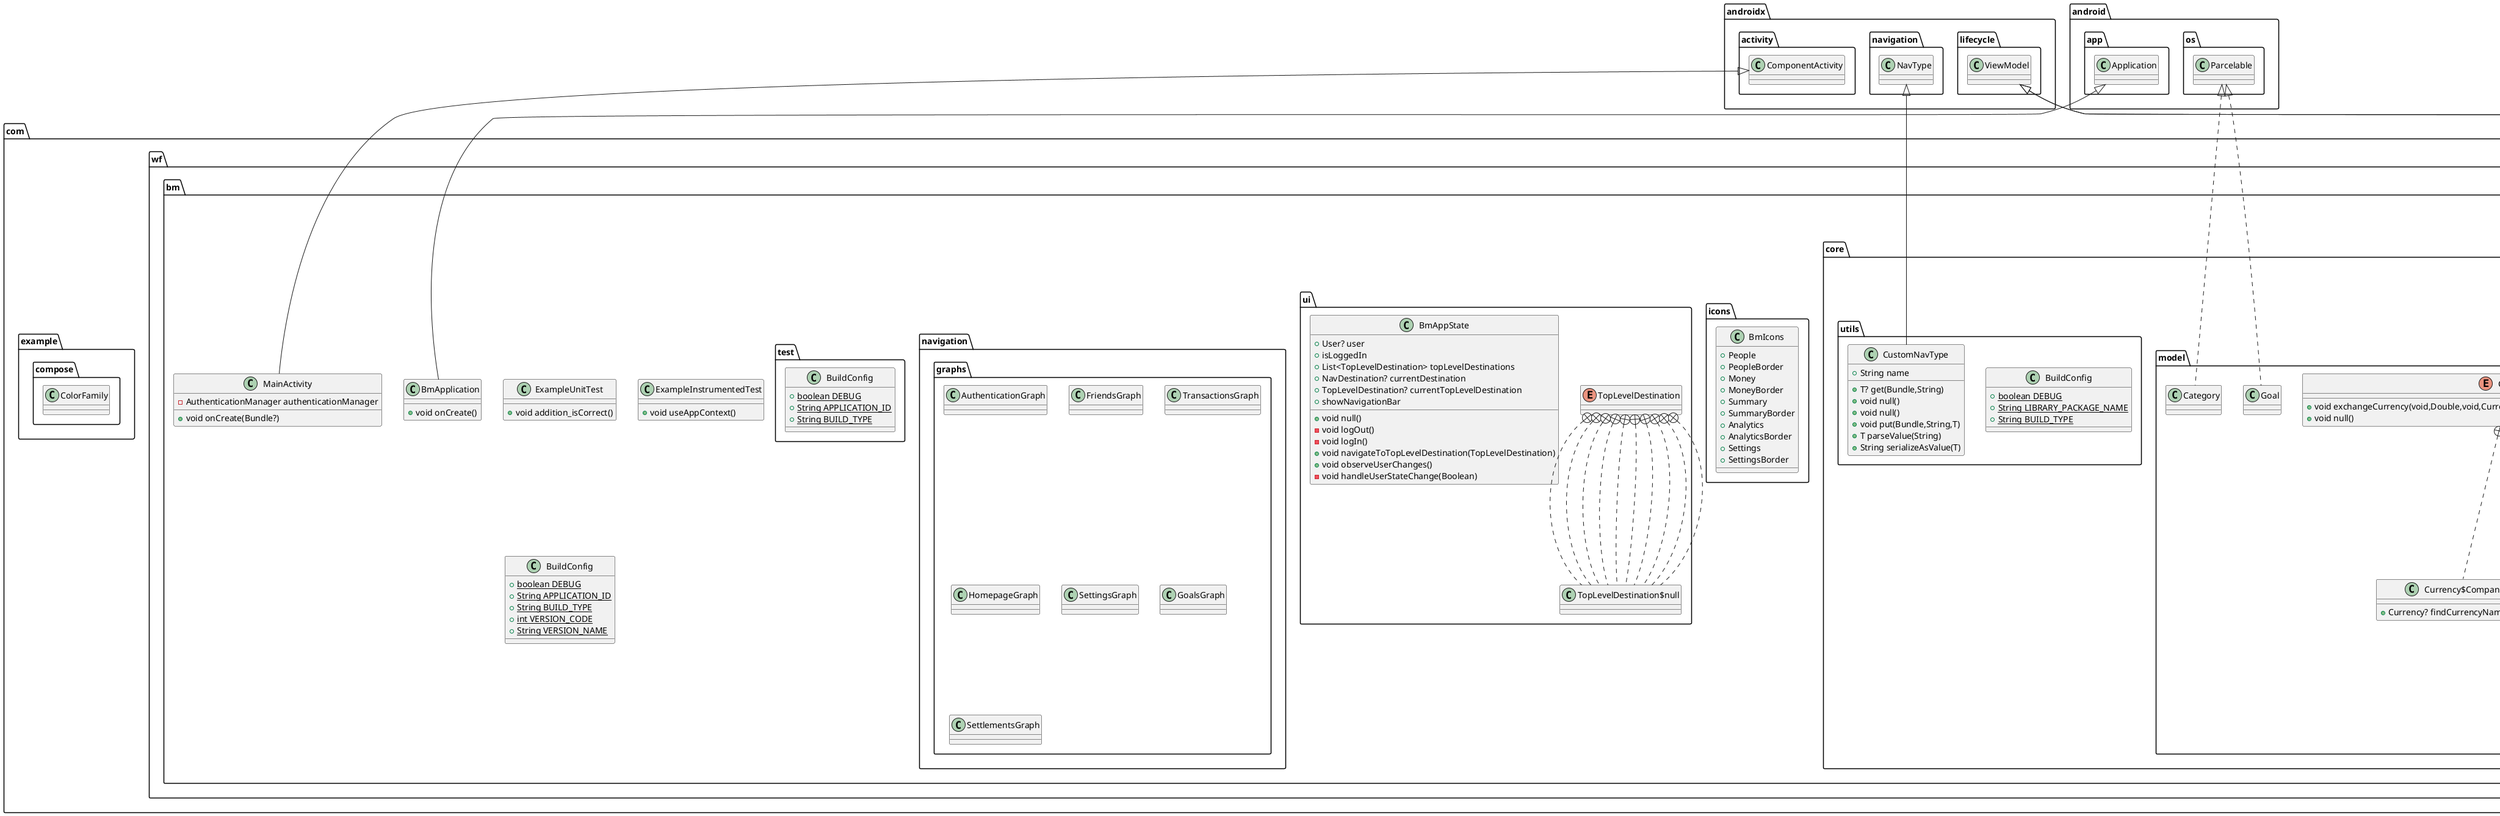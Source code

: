 @startuml
class com.wf.bm.feature.friends.BuildConfig {
+ {static} boolean DEBUG
+ {static} String LIBRARY_PACKAGE_NAME
+ {static} String BUILD_TYPE
}

class com.wf.bm.core.designsystem.components.BmNavigationSuiteScope {
+ void item(void,Modifier,void,Boolean,void,() -> Unit,void,@Composable () -> Unit,void,@Composable () -> Unit,void,@Composable (() -> Unit)?,void)
+ void null()
}

class com.wf.bm.core.designsystem.components.BmNavigationDefaults {
+ void navigationContentColor()
+ void navigationSelectedItemColor()
+ void navigationIndicatorColor()
}

class com.wf.bm.feature.transactions.common.preview.SplitActions {
}
class com.wf.bm.feature.goals.main.navigation.GoalsScreen {
}
class com.wf.bm.MainActivity {
- AuthenticationManager authenticationManager
+ void onCreate(Bundle?)
}


class com.wf.bm.icons.BmIcons {
+  People
+  PeopleBorder
+  Money
+  MoneyBorder
+  Summary
+  SummaryBorder
+  Analytics
+  AnalyticsBorder
+  Settings
+  SettingsBorder
}

class com.wf.bm.ui.TopLevelDestination$null {
}
class com.wf.bm.ui.TopLevelDestination$null {
}
class com.wf.bm.ui.TopLevelDestination$null {
}
class com.wf.bm.ui.TopLevelDestination$null {
}
class com.wf.bm.ui.TopLevelDestination$null {
}
class com.wf.bm.ui.TopLevelDestination$null {
}
class com.wf.bm.ui.TopLevelDestination$null {
}
class com.wf.bm.ui.TopLevelDestination$null {
}
class com.wf.bm.ui.TopLevelDestination$null {
}
class com.wf.bm.ui.TopLevelDestination$null {
}
enum com.wf.bm.ui.TopLevelDestination {
}
class com.wf.bm.feature.settlements.history.navigation.SettlementsHistoryScreen {
}
interface com.wf.bm.core.data.repository.UserRepository {
+ User? authenticateUser(String,String)
+ List<User> findUsersByNickname(String)
+ List<User> findUsersByFullName(String)
+ User? findUserByEmail(String)
+ User? findUserByUsername(String)
+ void uploadAvatarForUser(User,File)
+ void sendPasswordResetEmailToUser(User)
+ Flow<UiEvent> registerUser(User,String)
+ void addFriendToUser(User,User)
+ void removeFriendFromUser(User,User)
+ void closeSettlementsBetweenUsers(User,User)
}

class com.wf.bm.feature.transactions.create.CreateTransactionViewModel {
}
class com.wf.bm.feature.transactions.create.CreateTransactionState {
}
class com.wf.bm.feature.authentication.BuildConfig {
+ {static} boolean DEBUG
+ {static} String LIBRARY_PACKAGE_NAME
+ {static} String BUILD_TYPE
}

class com.wf.bm.feature.friends.details.navigation.FriendDetailsScreen {
}
class com.wf.bm.core.utils.BuildConfig {
+ {static} boolean DEBUG
+ {static} String LIBRARY_PACKAGE_NAME
+ {static} String BUILD_TYPE
}

class com.wf.bm.core.model.Wallet {
}
class com.wf.bm.feature.homepage.analytics.piechart.PieChartData {
}
class com.wf.bm.feature.settlements.main.SettlementsViewModel {
}
class com.wf.bm.feature.settlements.main.SettlementsState {
+ Int notificationsCount
+ List<Settlement> settlements
+ void null()
}


class com.wf.bm.feature.authentication.registration_complete.navigation.RegistrationCompleteScreen {
}
class com.wf.bm.core.designsystem.BuildConfig {
+ {static} boolean DEBUG
+ {static} String LIBRARY_PACKAGE_NAME
+ {static} String BUILD_TYPE
}

class com.wf.bm.feature.transactions.BuildConfig {
+ {static} boolean DEBUG
+ {static} String LIBRARY_PACKAGE_NAME
+ {static} String BUILD_TYPE
}

class com.wf.bm.feature.transactions.edit.EditTransactionViewModel {
}
class com.wf.bm.feature.transactions.edit.EditTransactionState {
}
class com.wf.bm.feature.transactions.main.TransactionsViewModel {
}
class com.wf.bm.feature.transactions.main.TransactionsState {
+ List<Transaction> transactions
}

class com.wf.bm.feature.settlements.main.navigation.SettlementsScreen {
}
class com.wf.bm.navigation.graphs.AuthenticationGraph {
}
class com.wf.bm.feature.transactions.common.preview.SplitState {
}
class com.wf.bm.navigation.graphs.FriendsGraph {
}
class com.wf.bm.core.data.repository.BackendUserRepository {
+ User? authenticateUser(String,String)
+ List<User> findUsersByNickname(String)
+ List<User> findUsersByFullName(String)
+ User? findUserByEmail(String)
+ User? findUserByUsername(String)
+ void uploadAvatarForUser(User,File)
+ void sendPasswordResetEmailToUser(User)
+ Flow<UiEvent> registerUser(User,String)
+ void addFriendToUser(User,User)
+ void removeFriendFromUser(User,User)
+ void closeSettlementsBetweenUsers(User,User)
}

class com.wf.bm.feature.authentication.forgot_password.navigation.ForgotPasswordScreen {
}
class com.wf.bm.navigation.graphs.TransactionsGraph {
}
class com.wf.bm.feature.homepage.BuildConfig {
+ {static} boolean DEBUG
+ {static} String LIBRARY_PACKAGE_NAME
+ {static} String BUILD_TYPE
}

class com.wf.bm.core.model.User {
}
class com.example.compose.ColorFamily {
}
interface com.wf.bm.core.data.util.AuthenticationManager {
+ Flow<Boolean> isLoggedIn
+ User? user
+ Flow<UiEvent> signIn(String,String)
+ void logOut()
+ void observeCurrentUser((User?) -> Unit)
}


class com.wf.bm.core.data.util.AuthenticationManagerImpl {
-  _user
- StateFlow<User?> userStateFlow
+ Flow<Boolean> isLoggedIn
+ User? user
+ Flow<UiEvent> signIn(String,String)
+ void logOut()
+ void observeCurrentUser((User?) -> Unit)
}


class com.wf.bm.feature.goals.create.navigation.CreateGoalScreen {
}
class com.wf.bm.feature.transactions.details.TransactionDetailsViewModel {
}
class com.wf.bm.feature.transactions.details.TransactionDetailsState {
}
class com.wf.bm.ExampleUnitTest {
+ void addition_isCorrect()
}

class com.wf.bm.feature.friends.details.FriendDetailsViewModel {
}
class com.wf.bm.feature.friends.details.FriendDetailsState {
}
class com.wf.bm.feature.settings.SettingsViewModel {
}
class com.wf.bm.feature.settings.SettingsState {
}
class com.wf.bm.feature.transactions.main.navigation.TransactionsScreen {
}
class com.wf.bm.core.data.util.UiEvent$Success {
}
class com.wf.bm.core.data.util.UiEvent$Error {
}
class com.wf.bm.core.data.util.UiEvent$Loading {
}
class com.wf.bm.core.data.util.UiEvent {
}
class com.wf.bm.feature.transactions.test.BuildConfig {
+ {static} boolean DEBUG
+ {static} String APPLICATION_ID
+ {static} String BUILD_TYPE
}

class com.wf.bm.core.data.repository.SettingsRepositoryImpl {
+ Flow<Currency> getPreferredCurrency()
+ Flow<String> getLanguage()
+ Flow<Boolean> getIsDarkTheme()
+ void setPreferredCurrency(Currency)
+ void setLanguage(String)
+ void setIsDarkTheme(Boolean)
}

class com.wf.bm.feature.authentication.sign_in.SignInViewModel {
}
class com.wf.bm.feature.authentication.sign_in.SignInState {
}
class com.wf.bm.feature.settlements.BuildConfig {
+ {static} boolean DEBUG
+ {static} String LIBRARY_PACKAGE_NAME
+ {static} String BUILD_TYPE
}

class com.wf.bm.feature.goals.BuildConfig {
+ {static} boolean DEBUG
+ {static} String LIBRARY_PACKAGE_NAME
+ {static} String BUILD_TYPE
}

class com.wf.bm.feature.authentication.sign_in.navigation.SignInScreen {
}
class com.wf.bm.core.model.RepetitionPeriods$Companion {
+ RepetitionPeriods? findRepetitionPeriodFromRes(Int)
}

enum com.wf.bm.core.model.RepetitionPeriods {
}
class com.wf.bm.core.model.RecurringPayment {
}
enum com.wf.bm.core.model.RecurringPaymentStatus {
}
class com.wf.bm.core.model.Settlement {
}
enum com.wf.bm.core.model.SettlementStatus {
}
class com.wf.bm.feature.authentication.registration.RegistrationViewModel {
}
class com.wf.bm.feature.authentication.registration.RegistrationState {
}
class com.wf.bm.core.model.TransactionSimple {
}
class com.wf.bm.feature.homepage.navigation.HomepageScreen {
}
class com.wf.bm.feature.authentication.test.BuildConfig {
+ {static} boolean DEBUG
+ {static} String APPLICATION_ID
+ {static} String BUILD_TYPE
}

class com.wf.bm.feature.friends.main.navigation.FriendsScreen {
}
class com.wf.bm.core.utils.CustomNavType {
+ String name
+ T? get(Bundle,String)
+ void null()
+ void null()
+ void put(Bundle,String,T)
+ T parseValue(String)
+ String serializeAsValue(T)
}


class com.wf.bm.core.data.repository.GoalsRepositoryImpl {
+ void createGoalForUser(User,Goal)
+ void updateGoalForUser(User,Goal)
+ void deleteGoalForUser(User,Goal)
}

interface com.wf.bm.core.data.repository.WalletRepository {
+ List<Wallet> getWallets()
}

class com.wf.bm.core.model.TextInputModel {
}
class com.wf.bm.feature.settlements.create.friend_selection.FriendSelectionDialogViewModel {
}
class com.wf.bm.feature.settlements.create.friend_selection.FriendSelectionDialogState {
}
class com.wf.bm.feature.settlements.create.friend_selection.FriendSelectionDialogActions {
}
class com.wf.bm.core.model.SettlementNotification {
}
class com.wf.bm.feature.authentication.registration.navigation.RegistrationScreen {
}
class com.wf.bm.feature.transactions.edit.navigation.EditTransactionScreen {
}
class com.wf.bm.feature.settlements.notifications.SettlementsNotificationsViewModel {
}
class com.wf.bm.feature.settlements.notifications.SettlementsNotificationsState {
+ List<Settlement> settlements
}

class com.wf.bm.ExampleInstrumentedTest {
+ void useAppContext()
}

class com.wf.bm.core.data.repository.SettlementsRepositoryImpl {
+ void createSettlementForUser(Settlement,User)
+ void deleteSettlementForUser(Settlement,User)
+ void updateSettlementForUser(Settlement,User)
}

class com.wf.bm.core.data.repository.WalletRepositoryImpl {
+ List<Wallet> getWallets()
}

class com.wf.bm.feature.authentication.email_sent.navigation.EmailSentScreen {
}
class com.wf.bm.core.model.Currency$Companion {
+ Currency? findCurrencyNameRes(Int)
}

enum com.wf.bm.core.model.Currency {
+ void exchangeCurrency(void,Double,void,Currency,void,Map<Currency, Map<Currency, Double>>)
+ void null()
}

interface com.wf.bm.core.data.repository.TransactionsRepository {
+ void createTransactionForUser(User,Transaction)
+ void updateTransactionForUser(User,Transaction)
+ void deleteTransactionForUser(User,Transaction)
+ void observeTransaction(Transaction,(Transaction) -> Unit)
}

class com.wf.bm.feature.authentication.forgot_password.ForgotPasswordViewModel {
}
class com.wf.bm.feature.authentication.forgot_password.ForgotPasswordState {
}
class com.wf.bm.feature.settings.BuildConfig {
+ {static} boolean DEBUG
+ {static} String LIBRARY_PACKAGE_NAME
+ {static} String BUILD_TYPE
}

class com.wf.bm.navigation.graphs.HomepageGraph {
}
class com.wf.bm.feature.goals.create.CreateGoalViewModel {
}
class com.wf.bm.feature.goals.create.CreateGoalState {
}
class com.wf.bm.core.designsystem.test.BuildConfig {
+ {static} boolean DEBUG
+ {static} String APPLICATION_ID
+ {static} String BUILD_TYPE
}

class com.wf.bm.navigation.graphs.SettingsGraph {
}
interface com.wf.bm.core.data.repository.GoalsRepository {
+ void createGoalForUser(User,Goal)
+ void updateGoalForUser(User,Goal)
+ void deleteGoalForUser(User,Goal)
}

class com.wf.bm.test.BuildConfig {
+ {static} boolean DEBUG
+ {static} String APPLICATION_ID
+ {static} String BUILD_TYPE
}

class com.wf.bm.feature.settlements.details.SettlementDetailsViewModel {
-  _settlementDetailsState
+ StateFlow<SettlementDetailsState> state
+ void setSettlement(Settlement)
+ void deleteSettlement()
}


class com.wf.bm.feature.settlements.details.SettlementDetailsState {
}
class com.wf.bm.feature.settlements.notifications.navigation.SettlementsNotificationsScreen {
}
class com.wf.bm.feature.settlements.details.navigation.SettlementDetailsScreen {
}
interface com.wf.bm.core.data.repository.SettlementsRepository {
+ void createSettlementForUser(Settlement,User)
+ void deleteSettlementForUser(Settlement,User)
+ void updateSettlementForUser(Settlement,User)
}

class com.wf.bm.core.data.repository.TransactionsRepositoryImpl {
+ void createTransactionForUser(User,Transaction)
+ void updateTransactionForUser(User,Transaction)
+ void deleteTransactionForUser(User,Transaction)
+ void observeTransaction(Transaction,(Transaction) -> Unit)
}

class com.wf.bm.ui.BmAppState {
+ User? user
+  isLoggedIn
+ List<TopLevelDestination> topLevelDestinations
+ NavDestination? currentDestination
+ TopLevelDestination? currentTopLevelDestination
+  showNavigationBar
+ void null()
- void logOut()
- void logIn()
+ void navigateToTopLevelDestination(TopLevelDestination)
+ void observeUserChanges()
- void handleUserStateChange(Boolean)
}


class com.wf.bm.feature.transactions.create.split.friends_selection.FriendsSelectionDialogViewModel {
}
class com.wf.bm.feature.transactions.create.split.friends_selection.FriendsSelectionDialogState {
}
class com.wf.bm.feature.transactions.create.split.friends_selection.FriendsSelectionDialogActions {
}
class com.wf.bm.navigation.graphs.GoalsGraph {
}
class com.wf.bm.feature.transactions.details.navigation.TransactionDetailsScreen {
}
class com.wf.bm.feature.settings.navigation.SettingsScreen {
}
class com.wf.bm.feature.settlements.create.navigation.CreateSettlementScreen {
}
class com.wf.bm.feature.homepage.HomepageViewModel {
}
class com.wf.bm.feature.homepage.HomepageState {
+ List<Goal> goals
+ List<Transaction> expenses
+ void null()
}


class com.wf.bm.feature.friends.main.FriendsViewModel {
}
class com.wf.bm.feature.friends.main.FriendsState {
}
class com.wf.bm.BuildConfig {
+ {static} boolean DEBUG
+ {static} String APPLICATION_ID
+ {static} String BUILD_TYPE
+ {static} int VERSION_CODE
+ {static} String VERSION_NAME
}

class com.wf.bm.feature.settlements.history.SettlementsHistoryViewModel {
}
class com.wf.bm.feature.settlements.history.SettlementsState {
+ Int notificationsCount
+ List<Settlement> settlements
}

class com.wf.bm.BmApplication {
+ void onCreate()
}

class com.wf.bm.feature.friends.test.BuildConfig {
+ {static} boolean DEBUG
+ {static} String APPLICATION_ID
+ {static} String BUILD_TYPE
}

class com.wf.bm.feature.goals.main.GoalsViewModel {
}
class com.wf.bm.feature.goals.main.GoalsState {
+ List<Goal> goals
}

class com.wf.bm.feature.settlements.main.filter.FilterDialogViewModel {
-  _state
+ StateFlow<FilterDialogState> state
+ void setSearchQuery(String)
+ void addFriend(User)
+ void removeFriend(User)
+ void setDebtChecked(Boolean)
+ void setLoanChecked(Boolean)
+ void setDialogVisibility(Boolean)
+ void submit()
+ void onDismissRequest()
- void filterSuggestedFriends()
+ void initialize(List<User>)
}


class com.wf.bm.feature.settlements.main.filter.FilterDialogState {
}
class com.wf.bm.feature.settlements.main.filter.FilterDialogActions {
}
class com.wf.bm.core.model.Goal {
}
enum com.wf.bm.core.model.GoalType {
}
class com.wf.bm.core.model.Transaction {
}
class com.wf.bm.core.model.RepeatableTransaction {
}
interface com.wf.bm.core.data.repository.SettingsRepository {
+ Flow<Currency> getPreferredCurrency()
+ Flow<String> getLanguage()
+ Flow<Boolean> getIsDarkTheme()
+ void setPreferredCurrency(Currency)
+ void setLanguage(String)
+ void setIsDarkTheme(Boolean)
}

class com.wf.bm.core.model.Category {
}
class com.wf.bm.core.data.repository.UserRepositoryImpl {
+ User? authenticateUser(String,String)
+ List<User> findUsersByNickname(String)
+ List<User> findUsersByFullName(String)
+ User? findUserByEmail(String)
+ User? findUserByUsername(String)
+ void uploadAvatarForUser(User,File)
+ void sendPasswordResetEmailToUser(User)
+ Flow<UiEvent> registerUser(User,String)
+ void addFriendToUser(User,User)
+ void removeFriendFromUser(User,User)
+ void closeSettlementsBetweenUsers(User,User)
}

class com.wf.bm.feature.settlements.create.CreateSettlementViewModel {
}
class com.wf.bm.feature.settlements.create.CreateSettlementState {
}
class com.wf.bm.feature.settlements.create.CreateSettlementActions {
}
class com.wf.bm.navigation.graphs.SettlementsGraph {
}


androidx.activity.ComponentActivity <|-- com.wf.bm.MainActivity
com.wf.bm.ui.TopLevelDestination +.. com.wf.bm.ui.TopLevelDestination$null
com.wf.bm.ui.TopLevelDestination +.. com.wf.bm.ui.TopLevelDestination$null
com.wf.bm.ui.TopLevelDestination +.. com.wf.bm.ui.TopLevelDestination$null
com.wf.bm.ui.TopLevelDestination +.. com.wf.bm.ui.TopLevelDestination$null
com.wf.bm.ui.TopLevelDestination +.. com.wf.bm.ui.TopLevelDestination$null
com.wf.bm.ui.TopLevelDestination +.. com.wf.bm.ui.TopLevelDestination$null
com.wf.bm.ui.TopLevelDestination +.. com.wf.bm.ui.TopLevelDestination$null
com.wf.bm.ui.TopLevelDestination +.. com.wf.bm.ui.TopLevelDestination$null
com.wf.bm.ui.TopLevelDestination +.. com.wf.bm.ui.TopLevelDestination$null
com.wf.bm.ui.TopLevelDestination +.. com.wf.bm.ui.TopLevelDestination$null
com.wf.bm.core.data.repository.UserRepository <|.. com.wf.bm.core.data.repository.BackendUserRepository
com.wf.bm.core.data.util.AuthenticationManager <|.. com.wf.bm.core.data.util.AuthenticationManagerImpl
com.wf.bm.core.data.util.UiEvent +.. com.wf.bm.core.data.util.UiEvent$Success
com.wf.bm.core.data.util.UiEvent <|-- com.wf.bm.core.data.util.UiEvent$Success
com.wf.bm.core.data.util.UiEvent +.. com.wf.bm.core.data.util.UiEvent$Error
com.wf.bm.core.data.util.UiEvent <|-- com.wf.bm.core.data.util.UiEvent$Error
com.wf.bm.core.data.util.UiEvent +.. com.wf.bm.core.data.util.UiEvent$Loading
com.wf.bm.core.data.util.UiEvent <|-- com.wf.bm.core.data.util.UiEvent$Loading
com.wf.bm.core.data.repository.SettingsRepository <|.. com.wf.bm.core.data.repository.SettingsRepositoryImpl
com.wf.bm.core.model.RepetitionPeriods +.. com.wf.bm.core.model.RepetitionPeriods$Companion
androidx.navigation.NavType <|-- com.wf.bm.core.utils.CustomNavType
com.wf.bm.core.data.repository.GoalsRepository <|.. com.wf.bm.core.data.repository.GoalsRepositoryImpl
com.wf.bm.core.data.repository.SettlementsRepository <|.. com.wf.bm.core.data.repository.SettlementsRepositoryImpl
com.wf.bm.core.data.repository.WalletRepository <|.. com.wf.bm.core.data.repository.WalletRepositoryImpl
com.wf.bm.core.model.Currency +.. com.wf.bm.core.model.Currency$Companion
androidx.lifecycle.ViewModel <|-- com.wf.bm.feature.settlements.details.SettlementDetailsViewModel
com.wf.bm.core.data.repository.TransactionsRepository <|.. com.wf.bm.core.data.repository.TransactionsRepositoryImpl
android.app.Application <|-- com.wf.bm.BmApplication
androidx.lifecycle.ViewModel <|-- com.wf.bm.feature.settlements.main.filter.FilterDialogViewModel
android.os.Parcelable <|.. com.wf.bm.core.model.Goal
android.os.Parcelable <|.. com.wf.bm.core.model.Category
com.wf.bm.core.data.repository.UserRepository <|.. com.wf.bm.core.data.repository.UserRepositoryImpl
@enduml